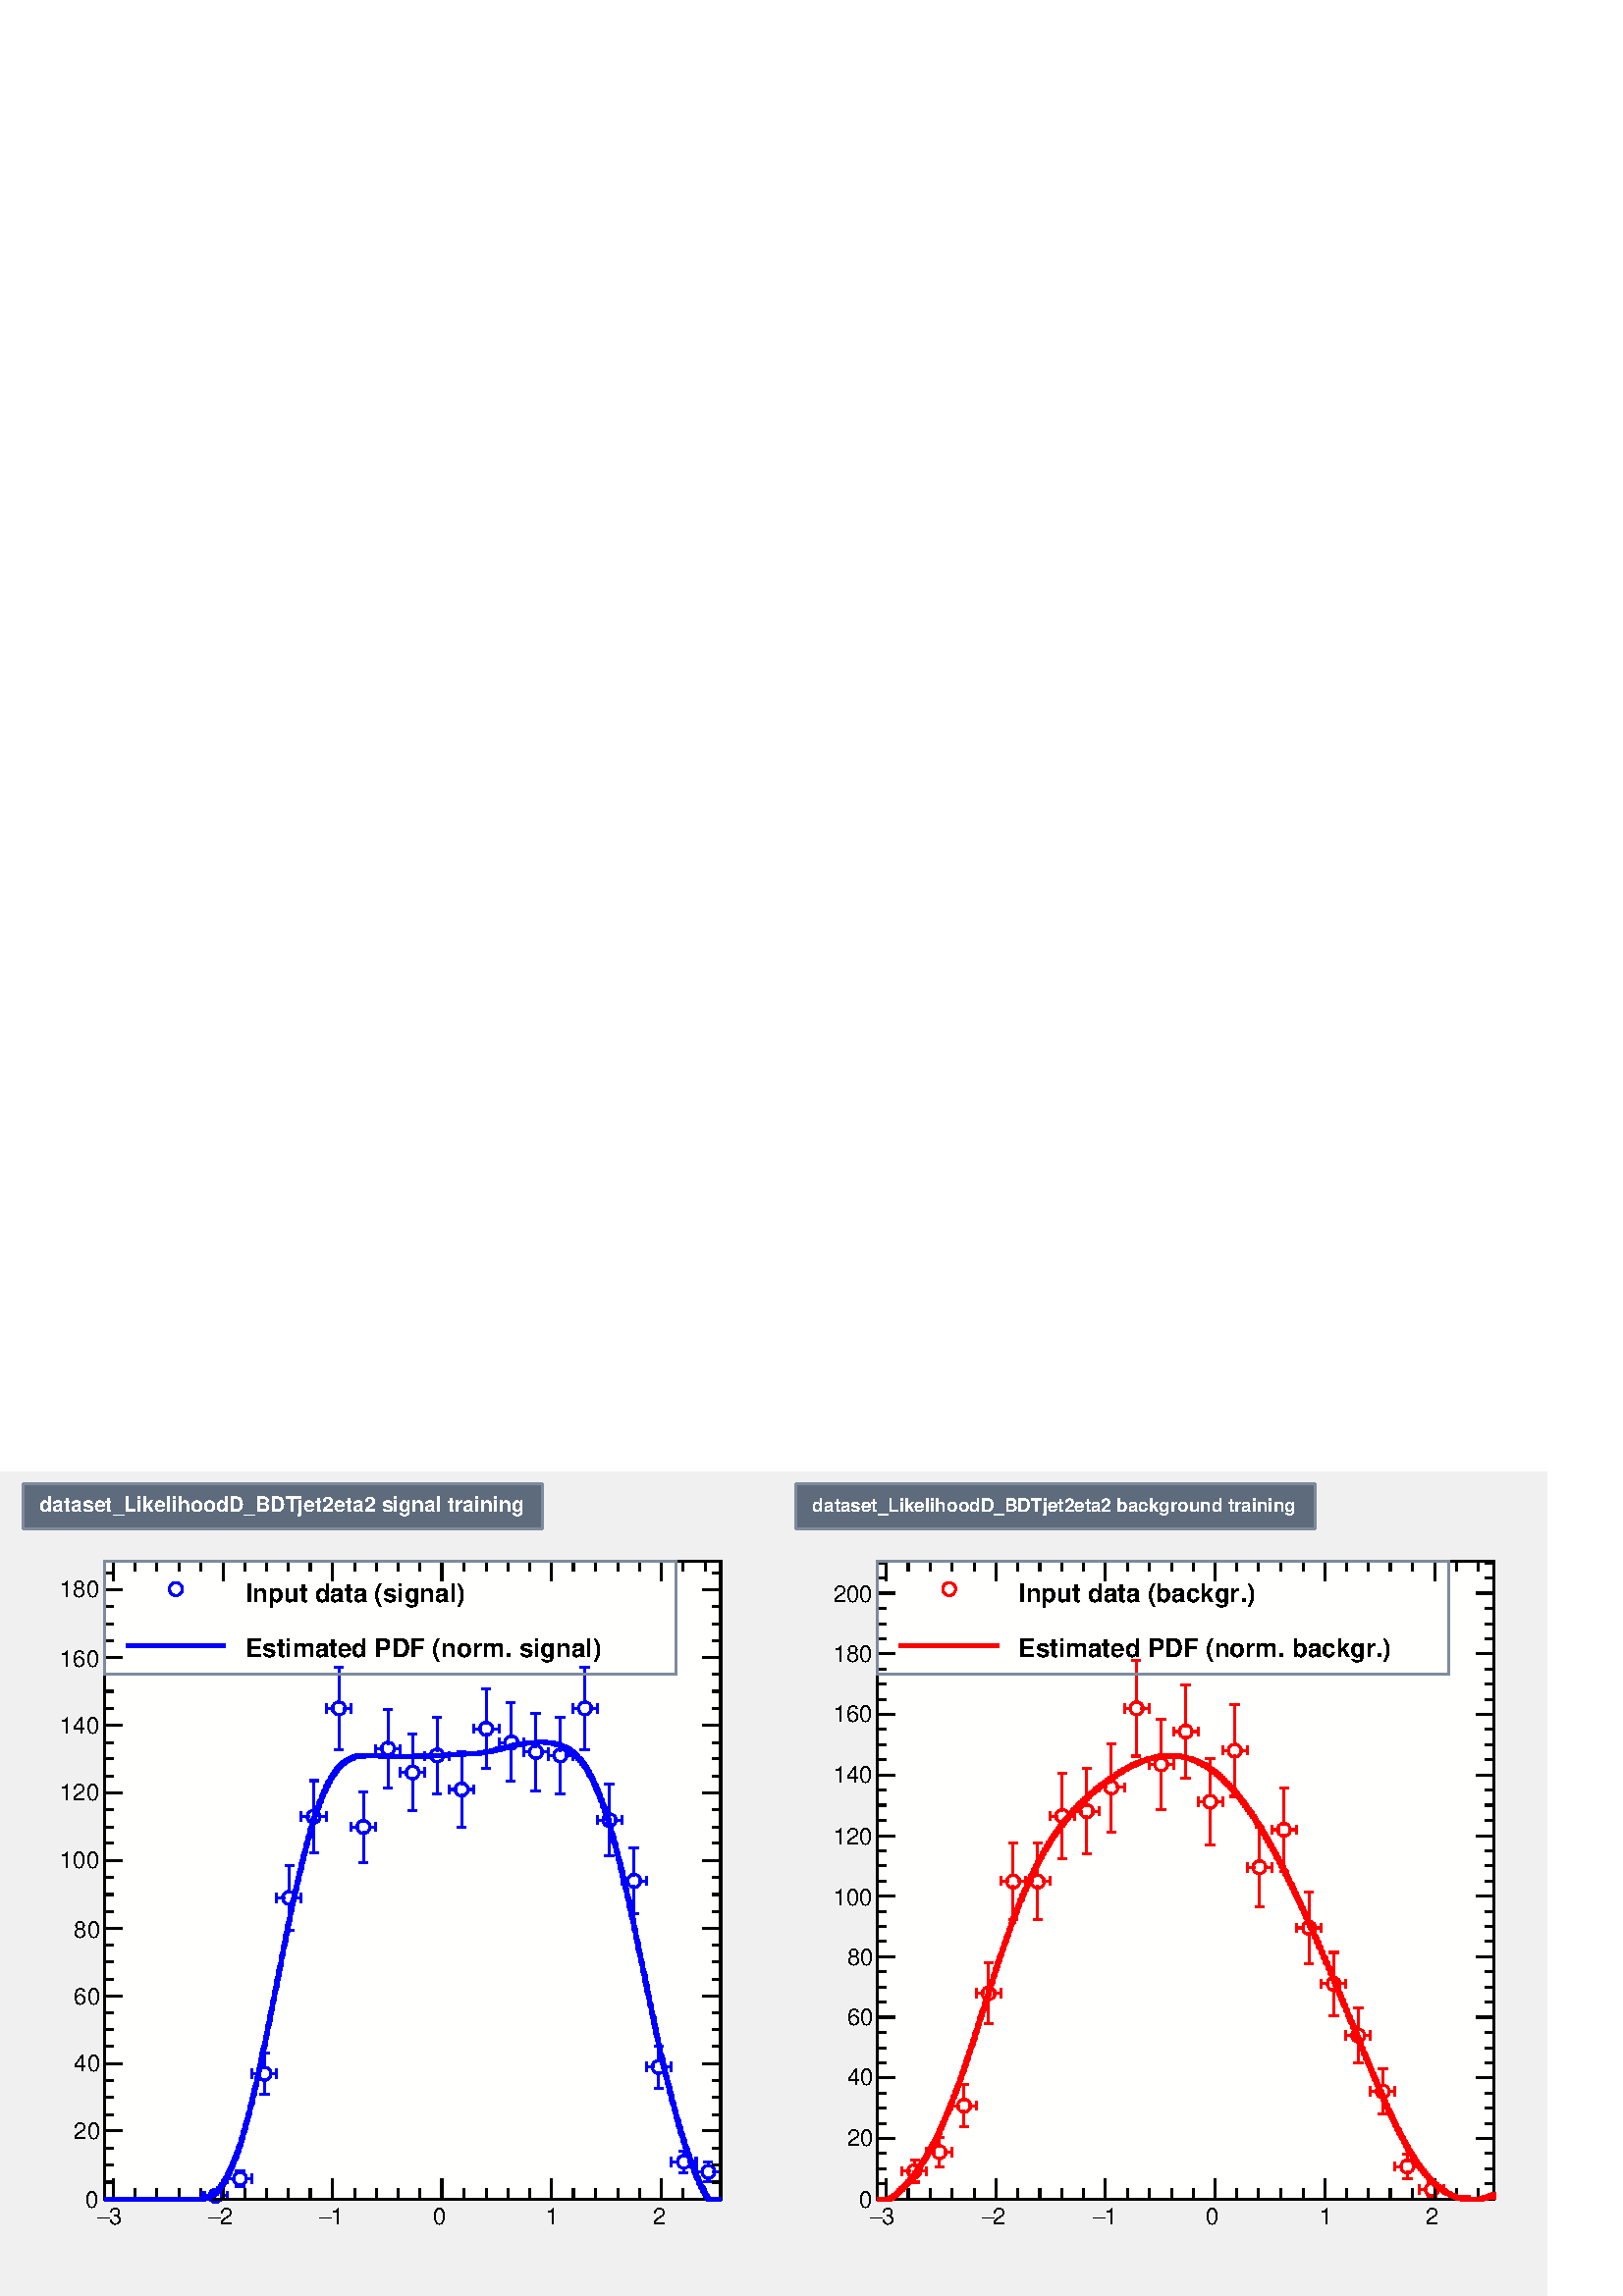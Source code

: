 %!PS-Adobe-2.0 EPSF-2.0
%%BoundingBox:  0 0 567 302
%%DocumentNeededResources: ProcSet (FontSetInit)
%%EndComments
%%BeginProlog
80 dict begin
/s {stroke} def /l {lineto} def /m {moveto} def /t {translate} def
/r {rotate} def /rl {roll}  def /R {repeat} def
/d {rlineto} def /rm {rmoveto} def /gr {grestore} def /f {eofill} def
/c {setrgbcolor} def /black {0 setgray} def /sd {setdash} def
/cl {closepath} def /sf {scalefont setfont} def /lw {setlinewidth} def
/box {m dup 0 exch d exch 0 d 0 exch neg d cl} def
/NC{systemdict begin initclip end}def/C{NC box clip newpath}def
/bl {box s} def /bf {gsave box gsave f grestore 1 lw [] 0 sd s grestore} def /Y { 0 exch d} def /X { 0 d} def 
/K {{pop pop 0 moveto} exch kshow} bind def
/ita {/ang 15 def gsave [1 0 ang dup sin exch cos div 1 0 0] concat} def 
/mp {newpath /y exch def /x exch def} def
/side {[w .77 mul w .23 mul] .385 w mul sd w 0 l currentpoint t -144 r} def
/mr {mp x y w2 0 360 arc} def /m24 {mr s} def /m20 {mr f} def
/mb {mp x y w2 add m w2 neg 0 d 0 w neg d w 0 d 0 w d cl} def
/mt {mp x y w2 add m w2 neg w neg d w 0 d cl} def
/w4 {w 4 div} def
/w6 {w 6 div} def
/w8 {w 8 div} def
/m21 {mb f} def /m25 {mb s} def /m22 {mt f} def /m26{mt s} def
/m23 {mp x y w2 sub m w2 w d w neg 0 d cl f} def
/m27 {mp x y w2 add m w3 neg w2 neg d w3 w2 neg d w3 w2 d cl s} def
/m28 {mp x w2 sub y w2 sub w3 add m w3 0 d  0 w3 neg d w3 0 d 0 w3 d w3 0 d  0 w3 d w3 neg 0 d 0 w3 d w3 neg 0 d 0 w3 neg d w3 neg 0 d cl s } def
/m29 {mp gsave x w2 sub y w2 add w3 sub m currentpoint t 4 {side} repeat cl fill gr} def
/m30 {mp gsave x w2 sub y w2 add w3 sub m currentpoint t 4 {side} repeat cl s gr} def
/m31 {mp x y w2 sub m 0 w d x w2 sub y m w 0 d x w2 sub y w2 add m w w neg d x w2 sub y w2 sub m w w d s} def
/m32 {mp x y w2 sub m w2 w d w neg 0 d cl s} def
/m33 {mp x y w2 add m w3 neg w2 neg d w3 w2 neg d w3 w2 d cl f} def
/m34 {mp x w2 sub y w2 sub w3 add m w3 0 d  0 w3 neg d w3 0 d 0 w3 d w3 0 d  0 w3 d w3 neg 0 d 0 w3 d w3 neg 0 d 0 w3 neg d w3 neg 0 d cl f } def
/m35 {mp x y w2 add m w2 neg w2 neg d w2 w2 neg d w2 w2 d w2 neg w2 d x y w2 sub m 0 w d x w2 sub y m w 0 d s} def
/m36 {mb x w2 sub y w2 add m w w neg d x w2 sub y w2 sub m w w d s} def
/m37 {mp x y m w4 neg w2 d w4 neg w2 neg d w2 0 d  w4 neg w2 neg d w2 0 d w4 neg w2 d w2 0 d w4 neg w2 d w4 neg w2 neg d cl s} def
/m38 {mp x w4 sub y w2 add m w4 neg w4 neg d 0 w2 neg d w4 w4 neg d w2 0 d w4 w4 d 0 w2 d w4 neg w4 d w2 neg 0 d x y w2 sub m 0 w d x w2 sub y m w 0 d cl s} def
/m39 {mp x y m w4 neg w2 d w4 neg w2 neg d w2 0 d  w4 neg w2 neg d w2 0 d w4 neg w2 d w2 0 d w4 neg w2 d w4 neg w2 neg d cl f} def
/m40 {mp x y m w4 w2 d w4 w4 neg d w2 neg w4 neg d w2 w4 neg d w4 neg w4 neg d w4 neg w2 d w4 neg w2 neg d w4 neg w4 d w2 w4 d w2 neg w4 d w4 w4 d w4 w2 neg d cl s} def
/m41 {mp x y m w4 w2 d w4 w4 neg d w2 neg w4 neg d w2 w4 neg d w4 neg w4 neg d w4 neg w2 d w4 neg w2 neg d w4 neg w4 d w2 w4 d w2 neg w4 d w4 w4 d w4 w2 neg d cl f} def
/m42 {mp x y w2 add m w8 neg w2 -3 4 div mul d w2 -3 4 div mul w8 neg d w2 3 4 div mul w8 neg d w8 w2 -3 4 div mul d w8 w2 3 4 div mul d w2 3 4 div mul w8 d w2 -3 4 div mul w8 d w8 neg w2 3 4 div mul d cl s} def
/m43 {mp x y w2 add m w8 neg w2 -3 4 div mul d w2 -3 4 div mul w8 neg d w2 3 4 div mul w8 neg d w8 w2 -3 4 div mul d w8 w2 3 4 div mul d w2 3 4 div mul w8 d w2 -3 4 div mul w8 d w8 neg w2 3 4 div mul d cl f} def
/m44 {mp x y m w6 neg w2 d w2 2 3 div mul 0 d w6 neg w2 neg d w2 w6 d 0 w2 -2 3 div mul d w2 neg w6 d w6 w2 neg d w2 -2 3 div mul 0 d w6 w2 d w2 neg w6 neg d 0 w2 2 3 div mul d w2 w6 neg d cl s} def
/m45 {mp x y m w6 neg w2 d w2 2 3 div mul 0 d w6 neg w2 neg d w2 w6 d 0 w2 -2 3 div mul d w2 neg w6 d w6 w2 neg d w2 -2 3 div mul 0 d w6 w2 d w2 neg w6 neg d 0 w2 2 3 div mul d w2 w6 neg d cl f} def
/m46 {mp x y w4 add m w4 neg w4 d w4 neg w4 neg d  w4 w4 neg d w4 neg w4 neg d w4 w4 neg d w4 w4 d w4 w4 neg d w4 w4 d w4 neg w4 d w4 w4 d w4 neg w4 d w4 neg w4 neg d cl s} def
/m47 {mp x y w4 add m w4 neg w4 d w4 neg w4 neg d w4 w4 neg d w4 neg w4 neg d  w4 w4 neg d w4 w4 d w4 w4 neg d w4 w4 d w4 neg w4 d w4 w4 d w4 neg w4 d w4 neg w4 neg d cl f} def
/m48 {mp x y w4 add m w4 neg w4 d w4 neg w4 neg d w4 w4 neg d  w4 neg w4 neg d w4 w4 neg d w4 w4 d w4 w4 neg d w4 w4 d w4 neg w4 d w4 w4 d w4 neg w4 d w4 neg w4 neg d  w4 w4 neg d w4 neg w4 neg d w4 neg w4 d w4 w4 d cl f} def
/m49 {mp x w2 sub w3 add y w2 sub w3 add m  0 w3 neg d w3 0 d 0 w3 d w3 0 d 0 w3 d w3 neg 0 d 0 w3 d w3 neg 0 d 0 w3 neg d w3 neg 0 d 0 w3 neg d w3 0 d 0 w3 d w3 0 d 0 w3 neg d w3 neg 0 d cl f } def
/m2 {mp x y w2 sub m 0 w d x w2 sub y m w 0 d s} def
/m5 {mp x w2 sub y w2 sub m w w d x w2 sub y w2 add m w w neg d s} def
%%IncludeResource: ProcSet (FontSetInit)
%%IncludeResource: font Times-Roman
%%IncludeResource: font Times-Italic
%%IncludeResource: font Times-Bold
%%IncludeResource: font Times-BoldItalic
%%IncludeResource: font Helvetica
%%IncludeResource: font Helvetica-Oblique
%%IncludeResource: font Helvetica-Bold
%%IncludeResource: font Helvetica-BoldOblique
%%IncludeResource: font Courier
%%IncludeResource: font Courier-Oblique
%%IncludeResource: font Courier-Bold
%%IncludeResource: font Courier-BoldOblique
%%IncludeResource: font Symbol
%%IncludeResource: font ZapfDingbats
/reEncode {exch findfont dup length dict begin {1 index /FID eq  {pop pop} {def} ifelse } forall /Encoding exch def currentdict end dup /FontName get exch definefont pop } def [/Times-Bold /Times-Italic /Times-BoldItalic /Helvetica /Helvetica-Oblique
 /Helvetica-Bold /Helvetica-BoldOblique /Courier /Courier-Oblique /Courier-Bold /Courier-BoldOblique /Times-Roman /AvantGarde-Book /AvantGarde-BookOblique /AvantGarde-Demi /AvantGarde-DemiOblique /Bookman-Demi /Bookman-DemiItalic /Bookman-Light
 /Bookman-LightItalic /Helvetica-Narrow /Helvetica-Narrow-Bold /Helvetica-Narrow-BoldOblique /Helvetica-Narrow-Oblique /NewCenturySchlbk-Roman /NewCenturySchlbk-Bold /NewCenturySchlbk-BoldItalic /NewCenturySchlbk-Italic /Palatino-Bold
 /Palatino-BoldItalic /Palatino-Italic /Palatino-Roman ] {ISOLatin1Encoding reEncode } forall
%%EndProlog
%%BeginSetup
%%EndSetup
newpath  gsave  .25 .25 scale  gsave  0 0 t 0.49 0.545 0.616 c[  ] 0 sd 3 lw 0.941 0.941 0.941 c 2268 1209 0 0 bf 0.49 0.545 0.616 c 0.941 0.941 0.941 c 1088 1184 23 12 bf black 1 1 0.992 c 904 936 153 142 bf
 black 904 936 153 142 bl 1 1 0.992 c 904 936 153 142 bf black 904 936 153 142 bl 0 0 1 c 1 1 1 c 0 0 1 c 298 147 m 11 X s 323 147 m 11 X s 298 141 m 13 Y s 334 141 m 13 Y s /w 19 def /w2 {w 2 div} def /w3 {w 3 div} def 316 147 m24 352 160 m 5 Y s
 352 179 m 5 Y s 334 172 m 11 X s 359 172 m 11 X s 345 160 m 14 X s 345 184 m 14 X s 334 165 m 14 Y s 370 165 m 14 Y s 352 172 m24 388 296 m 23 Y s 388 333 m 23 Y s 370 326 m 11 X s 395 326 m 11 X s 381 296 m 14 X s 381 356 m 14 X s 370 319 m 14 Y s
 406 319 m 14 Y s 388 326 m24 424 537 m 40 Y s 424 591 m 40 Y s 406 584 m 12 X s 431 584 m 11 X s 418 537 m 13 X s 418 631 m 13 X s 406 577 m 14 Y s 442 577 m 14 Y s 424 584 m24 460 650 m 46 Y s 460 710 m 46 Y s 442 703 m 12 X s 467 703 m 12 X s 454
 650 m 13 X s 454 756 m 13 X s 442 696 m 14 Y s 479 696 m 14 Y s 460 703 m24 497 802 m 53 Y s 497 869 m 53 Y s 479 862 m 11 X s 503 862 m 12 X s 490 802 m 13 X s 490 922 m 13 X s 479 855 m 14 Y s 515 855 m 14 Y s 497 862 m24 533 636 m 46 Y s 533 695
 m 45 Y s 515 688 m 11 X s 540 688 m 11 X s 526 636 m 14 X s 526 740 m 14 X s 515 682 m 13 Y s 551 682 m 13 Y s 533 688 m24 569 745 m 51 Y s 569 809 m 51 Y s 551 803 m 11 X s 576 803 m 11 X s 562 745 m 14 X s 562 860 m 14 X s 551 796 m 13 Y s 587 796
 m 13 Y s 569 803 m24 605 712 m 49 Y s 605 775 m 49 Y s 587 768 m 11 X s 612 768 m 11 X s 598 712 m 14 X s 598 824 m 14 X s 587 761 m 14 Y s 623 761 m 14 Y s 605 768 m24 641 736 m 50 Y s 641 799 m 50 Y s 623 793 m 11 X s 648 793 m 11 X s 634 736 m 14
 X s 634 849 m 14 X s 623 786 m 13 Y s 659 786 m 13 Y s 641 793 m24 677 688 m 48 Y s 677 750 m 48 Y s 659 743 m 12 X s 684 743 m 11 X s 671 688 m 13 X s 671 798 m 13 X s 659 736 m 14 Y s 695 736 m 14 Y s 677 743 m24 713 774 m 52 Y s 713 839 m 52 Y s
 695 832 m 12 X s 720 832 m 12 X s 707 774 m 13 X s 707 891 m 13 X s 695 826 m 13 Y s 732 826 m 13 Y s 713 832 m24 750 755 m 51 Y s 750 819 m 51 Y s 732 812 m 11 X s 756 812 m 12 X s 743 755 m 13 X s 743 870 m 13 X s 732 806 m 13 Y s 768 806 m 13 Y s
 750 812 m24 786 741 m 50 Y s 786 804 m 51 Y s 768 798 m 11 X s 793 798 m 11 X s 779 741 m 14 X s 779 855 m 14 X s 768 791 m 13 Y s 804 791 m 13 Y s 786 798 m24 822 736 m 50 Y s 822 799 m 50 Y s 804 793 m 11 X s 829 793 m 11 X s 815 736 m 14 X s 815
 849 m 14 X s 804 786 m 13 Y s 840 786 m 13 Y s 822 793 m24 858 802 m 53 Y s 858 869 m 53 Y s 840 862 m 11 X s 865 862 m 11 X s 851 802 m 14 X s 851 922 m 14 X s 840 855 m 14 Y s 876 855 m 14 Y s 858 862 m24 894 646 m 46 Y s 894 705 m 46 Y s 876 698
 m 11 X s 901 698 m 11 X s 887 646 m 14 X s 887 751 m 14 X s 876 692 m 13 Y s 912 692 m 13 Y s 894 698 m24 930 561 m 41 Y s 930 616 m 41 Y s 912 609 m 11 X s 937 609 m 11 X s 923 561 m 14 X s 923 657 m 14 X s 912 602 m 14 Y s 948 602 m 14 Y s 930 609
 m24 966 305 m 24 Y s 966 343 m 24 Y s 948 336 m 12 X s 973 336 m 11 X s 960 305 m 13 X s 960 367 m 13 X s 948 329 m 14 Y s 984 329 m 14 Y s 966 336 m24 1003 181 m 9 Y s 1003 204 m 9 Y s 984 197 m 12 X s 1009 197 m 12 X s 996 181 m 13 X s 996 213 m
 13 X s 984 190 m 14 Y s 1021 190 m 14 Y s 1003 197 m24 1039 168 m 7 Y s 1039 189 m 7 Y s 1021 182 m 11 X s 1045 182 m 12 X s 1032 168 m 13 X s 1032 196 m 13 X s 1021 175 m 14 Y s 1057 175 m 14 Y s 1039 182 m24 black 153 142 m 904 X s 166 172 m -30 Y
 s 198 157 m -15 Y s 230 157 m -15 Y s 263 157 m -15 Y s 295 157 m -15 Y s 327 172 m -30 Y s 359 157 m -15 Y s 391 157 m -15 Y s 423 157 m -15 Y s 455 157 m -15 Y s 488 172 m -30 Y s 520 157 m -15 Y s 552 157 m -15 Y s 584 157 m -15 Y s 616 157 m -15
 Y s 648 172 m -30 Y s 680 157 m -15 Y s 713 157 m -15 Y s 745 157 m -15 Y s 777 157 m -15 Y s 809 172 m -30 Y s 841 157 m -15 Y s 873 157 m -15 Y s 906 157 m -15 Y s 938 157 m -15 Y s 970 172 m -30 Y s 166 172 m -30 Y s 970 172 m -30 Y s 1002 157 m
 -15 Y s 1034 157 m -15 Y s
 gsave  1088 1184 23 12 C 159.555 105.238 t 0 r /Helvetica findfont 34.016 sf 0 0 m (3) show NC gr 
 gsave  1088 1184 23 12 C 142.581 105.238 t 0 r /Symbol findfont 34.016 sf 0 0 m (-) show NC gr 
 gsave  1088 1184 23 12 C 322.505 105.238 t 0 r /Helvetica findfont 34.016 sf 0 0 m (2) show NC gr 
 gsave  1088 1184 23 12 C 305.531 105.238 t 0 r /Symbol findfont 34.016 sf 0 0 m (-) show NC gr 
 gsave  1088 1184 23 12 C 485.454 105.238 t 0 r /Helvetica findfont 34.016 sf 0 0 m (1) show NC gr 
 gsave  1088 1184 23 12 C 468.48 105.238 t 0 r /Symbol findfont 34.016 sf 0 0 m (-) show NC gr 
 gsave  1088 1184 23 12 C 634.825 105.238 t 0 r /Helvetica findfont 34.016 sf 0 0 m (0) show NC gr 
 gsave  1088 1184 23 12 C 801.169 105.238 t 0 r /Helvetica findfont 34.016 sf 0 0 m (1) show NC gr 
 gsave  1088 1184 23 12 C 957.329 105.238 t 0 r /Helvetica findfont 34.016 sf 0 0 m (2) show NC gr  153 1078 m 904 X s 166 1049 m 29 Y s 198 1063 m 15 Y s 230 1063 m 15 Y s 263 1063 m 15 Y s 295 1063 m 15 Y s 327 1049 m 29 Y s 359 1063 m 15 Y s 391
 1063 m 15 Y s 423 1063 m 15 Y s 455 1063 m 15 Y s 488 1049 m 29 Y s 520 1063 m 15 Y s 552 1063 m 15 Y s 584 1063 m 15 Y s 616 1063 m 15 Y s 648 1049 m 29 Y s 680 1063 m 15 Y s 713 1063 m 15 Y s 745 1063 m 15 Y s 777 1063 m 15 Y s 809 1049 m 29 Y s
 841 1063 m 15 Y s 873 1063 m 15 Y s 906 1063 m 15 Y s 938 1063 m 15 Y s 970 1049 m 29 Y s 166 1049 m 29 Y s 970 1049 m 29 Y s 1002 1063 m 15 Y s 1034 1063 m 15 Y s 153 142 m 936 Y s 179 142 m -26 X s 166 167 m -13 X s 166 192 m -13 X s 166 217 m -13
 X s 179 242 m -26 X s 166 266 m -13 X s 166 291 m -13 X s 166 316 m -13 X s 179 341 m -26 X s 166 366 m -13 X s 166 391 m -13 X s 166 415 m -13 X s 179 440 m -26 X s 166 465 m -13 X s 166 490 m -13 X s 166 515 m -13 X s 179 539 m -26 X s 166 564 m
 -13 X s 166 589 m -13 X s 166 614 m -13 X s 179 639 m -26 X s 166 664 m -13 X s 166 688 m -13 X s 166 713 m -13 X s 179 738 m -26 X s 166 763 m -13 X s 166 788 m -13 X s 166 812 m -13 X s 179 837 m -26 X s 166 862 m -13 X s 166 887 m -13 X s 166 912
 m -13 X s 179 937 m -26 X s 166 961 m -13 X s 166 986 m -13 X s 166 1011 m -13 X s 179 1036 m -26 X s 179 1036 m -26 X s 166 1061 m -13 X s
 gsave  1088 1184 23 12 C 125.607 129.002 t 0 r /Helvetica findfont 34.016 sf 0 0 m (0) show NC gr 
 gsave  1088 1184 23 12 C 108.633 230.845 t 0 r /Helvetica findfont 34.016 sf 0 0 m (20) show NC gr 
 gsave  1088 1184 23 12 C 108.633 329.294 t 0 r /Helvetica findfont 34.016 sf 0 0 m (40) show NC gr 
 gsave  1088 1184 23 12 C 108.633 427.743 t 0 r /Helvetica findfont 34.016 sf 0 0 m (60) show NC gr 
 gsave  1088 1184 23 12 C 108.633 526.192 t 0 r /Helvetica findfont 34.016 sf 0 0 m (80) show NC gr 
 gsave  1088 1184 23 12 C 88.264 628.035 t 0 r /Helvetica findfont 34.016 sf 0 0 m (100) show NC gr 
 gsave  1088 1184 23 12 C 88.264 726.484 t 0 r /Helvetica findfont 34.016 sf 0 0 m (120) show NC gr 
 gsave  1088 1184 23 12 C 88.264 824.933 t 0 r /Helvetica findfont 34.016 sf 0 0 m (140) show NC gr 
 gsave  1088 1184 23 12 C 88.264 923.382 t 0 r /Helvetica findfont 34.016 sf 0 0 m (160) show NC gr 
 gsave  1088 1184 23 12 C 88.264 1025.23 t 0 r /Helvetica findfont 34.016 sf 0 0 m (180) show NC gr  1057 142 m 936 Y s 1031 142 m 26 X s 1044 167 m 13 X s 1044 192 m 13 X s 1044 217 m 13 X s 1031 242 m 26 X s 1044 266 m 13 X s 1044 291 m 13 X s
 1044 316 m 13 X s 1031 341 m 26 X s 1044 366 m 13 X s 1044 391 m 13 X s 1044 415 m 13 X s 1031 440 m 26 X s 1044 465 m 13 X s 1044 490 m 13 X s 1044 515 m 13 X s 1031 539 m 26 X s 1044 564 m 13 X s 1044 589 m 13 X s 1044 614 m 13 X s 1031 639 m 26 X
 s 1044 664 m 13 X s 1044 688 m 13 X s 1044 713 m 13 X s 1031 738 m 26 X s 1044 763 m 13 X s 1044 788 m 13 X s 1044 812 m 13 X s 1031 837 m 26 X s 1044 862 m 13 X s 1044 887 m 13 X s 1044 912 m 13 X s 1031 937 m 26 X s 1044 961 m 13 X s 1044 986 m 13
 X s 1044 1011 m 13 X s 1031 1036 m 26 X s 1031 1036 m 26 X s 1044 1061 m 13 X s 0 0 1 c 6 lw 1 1 1 c black 0 0 1 c 153 142 m 145 X 9 Y 1 X -9 Y 1 Y 3 X 1 Y 3 X 1 Y 2 X 1 Y 2 X 1 Y 2 X 1 Y 2 X 1 Y 1 X 1 Y 2 X 1 Y 1 X 1 Y 1 X 1 Y 1 X 2 Y 1 X 1 Y 1 X 1
 Y 1 X 1 Y 1 X 2 Y 1 X 1 Y 1 X 2 Y 1 X 1 Y 1 X 2 Y 1 X 1 Y 1 X 2 Y 1 X 2 Y 1 X 1 Y 1 X 2 Y 1 X 2 Y 1 X 2 Y 1 X 2 Y 1 X 2 Y 1 X 2 Y 1 X 2 Y 1 X 3 Y 1 X 2 Y 1 X 2 Y 1 X 3 Y 1 X 2 Y 1 X 3 Y 1 X 2 Y 1 X 3 Y 1 X 2 Y 1 X 3 Y 1 X 3 Y 1 X 2 Y 1 X 3 Y 1 X 3 Y
 1 X 4 Y 1 X 3 Y 1 X 4 Y 1 X 3 Y 1 X 4 Y 1 X 3 Y 1 X 4 Y 1 X 3 Y 1 X 4 Y 1 X 4 Y 1 X 4 Y 1 X 3 Y 1 X 4 Y 1 X 4 Y 1 X 4 Y 1 X 4 Y 1 X 4 Y 1 X 4 Y 1 X 5 Y 1 X 4 Y 1 X 4 Y 1 X 4 Y 1 X 4 Y 1 X 5 Y 1 X 4 Y 1 X 4 Y 1 X 5 Y 1 X 4 Y 1 X 5 Y 1 X 4 Y 1 X 5 Y 1
 X 5 Y 1 X 5 Y 1 X 5 Y 1 X 4 Y 1 X 5 Y 1 X 5 Y 1 X 5 Y 1 X 5 Y 1 X 5 Y 1 X 5 Y 1 X 5 Y 1 X 5 Y 1 X 5 Y 1 X 5 Y 1 X 6 Y 1 X 5 Y 1 X 5 Y 1 X 5 Y 1 X 5 Y 1 X 5 Y 1 X 5 Y 1 X 5 Y 1 X 5 Y 1 X 5 Y 1 X 5 Y 1 X 5 Y 1 X 5 Y 1 X 5 Y 1 X 6 Y 1 X 5 Y 1 X 5 Y 1 X
 5 Y 1 X 5 Y 1 X 5 Y 1 X 5 Y 1 X 5 Y 1 X 5 Y 1 X 5 Y 1 X 5 Y 1 X 5 Y 1 X 5 Y 1 X 5 Y 1 X 5 Y 1 X 5 Y 1 X 5 Y 1 X 4 Y 1 X 5 Y 1 X 4 Y 1 X 5 Y 1 X 4 Y 1 X 5 Y 1 X 4 Y 1 X 4 Y 1 X 5 Y 1 X 4 Y 1 X 4 Y 1 X 4 Y 1 X 5 Y 1 X 4 Y 1 X 4 Y 1 X 4 Y 1 X 4 Y 1 X 4
 Y 1 X 4 Y 1 X 4 Y 1 X 4 Y 1 X 3 Y 1 X 4 Y 1 X 4 Y 1 X 3 Y 1 X 4 Y 1 X 4 Y 1 X 3 Y 1 X 4 Y 1 X 3 Y 1 X 4 Y 1 X 3 Y 1 X 3 Y 1 X 3 Y 1 X 3 Y 1 X 3 Y 1 X 2 Y 1 X 3 Y 1 X 3 Y 1 X 2 Y 1 X 3 Y 1 X 2 Y 1 X 3 Y 1 X 2 Y 1 X 3 Y 1 X 2 Y 1 X 2 Y 1 X 2 Y 1 X 3 Y
 1 X 2 Y 1 X 2 Y 1 X 2 Y 1 X 2 Y 1 X 2 Y 1 X 1 Y 1 X 2 Y 1 X 2 Y 1 X 2 Y 1 X 1 Y 1 X 2 Y 1 X 1 Y 1 X 2 Y 1 X 1 Y 1 X 2 Y 1 X 1 Y 1 X 1 Y 1 X 2 Y 1 X 1 Y 1 X 1 Y 1 X 1 Y 1 X 1 Y 1 X 1 Y 1 X 1 Y 1 X 1 Y 2 X 1 Y 1 X 1 Y 1 X 1 Y 2 X 1 Y 1 X 1 Y 2 X 1 Y 2
 X 1 Y 2 X 1 Y 2 X 1 Y 2 X 1 Y 4 X 1 Y 8 X 1 Y -1 Y 2 X 1 Y 25 X -1 Y 9 X -1 Y 44 X 1 Y 19 X 1 Y 24 X 1 Y 27 X 1 Y 14 X 1 Y 9 X 1 Y 8 X 1 Y 5 X 1 Y 4 X 1 Y 5 X 1 Y 4 X 1 Y 4 X 1 Y 4 X 1 Y 4 X 1 Y 4 X 1 Y 4 X 1 Y 4 X 1 Y 4 X 1 Y 5 X 1 Y 7 X 1 Y 7 X 1
 Y 11 X 1 Y 12 X -1 Y 7 X -1 Y 5 X -1 Y 4 X -1 Y 3 X -1 Y 3 X -1 Y 3 X -1 Y 2 X -1 Y 2 X -1 Y 2 X -1 Y 2 X -1 Y 2 X -1 Y 1 X -1 Y 1 X -1 Y 2 X -1 Y 1 X -1 Y 1 X -1 Y 1 X -1 Y 1 X -1 Y 1 X -1 Y 1 X -1 Y 1 X -1 Y 1 X -1 Y 1 X -1 Y 1 X -1 Y 1 X -1 Y 1 X
 -1 Y 1 X -1 Y 1 X -2 Y 1 X -1 Y 1 X -1 Y 1 X -2 Y 1 X -1 Y 1 X -1 Y 1 X -2 Y 1 X -2 Y 1 X -1 Y 1 X -2 Y 1 X -2 Y 1 X -2 Y 1 X -2 Y 1 X -1 Y 1 X -2 Y 1 X -2 Y 1 X -2 Y 1 X -3 Y 1 X -2 Y 1 X -2 Y 1 X -2 Y 1 X -2 Y 1 X -3 Y 1 X -2 Y 1 X -2 Y 1 X -3 Y 1
 X -3 Y 1 X -2 Y 1 X -3 Y 1 X -2 Y 1 X -3 Y 1 X -3 Y 1 X -2 Y 1 X -3 Y 1 X -3 Y 1 X -3 Y 1 X -3 Y 1 X -3 Y 1 X -3 Y 1 X -3 Y 1 X -3 Y 1 X -4 Y 1 X -3 Y 1 X -4 Y 1 X -4 Y 1 X -3 Y 1 X -4 Y 1 X -4 Y 1 X -3 Y 1 X -4 Y 1 X -4 Y 1 X -4 Y 1 X -4 Y 1 X -4 Y
 1 X -4 Y 1 X -4 Y 1 X -4 Y 1 X -4 Y 1 X -4 Y 1 X -4 Y 1 X -4 Y 1 X -5 Y 1 X -4 Y 1 X -4 Y 1 X -4 Y 1 X -5 Y 1 X -4 Y 1 X -4 Y 1 X -5 Y 1 X -4 Y 1 X -5 Y 1 X -5 Y 1 X -4 Y 1 X -5 Y 1 X -4 Y 1 X -5 Y 1 X -5 Y 1 X -5 Y 1 X -4 Y 1 X -5 Y 1 X -5 Y 1 X -5
 Y 1 X -5 Y 1 X -5 Y 1 X -5 Y 1 X -5 Y 1 X -4 Y 1 X -5 Y 1 X -5 Y 1 X -5 Y 1 X -5 Y 1 X -4 Y 1 X -5 Y 1 X -5 Y 1 X -5 Y 1 X -4 Y 1 X -5 Y 1 X -5 Y 1 X -5 Y 1 X -5 Y 1 X -5 Y 1 X -4 Y 1 X -5 Y 1 X -5 Y 1 X -5 Y 1 X -4 Y 1 X -5 Y 1 X -5 Y 1 X -5 Y 1 X
 -4 Y 1 X -5 Y 1 X -5 Y 1 X -4 Y 1 X -5 Y 1 X -5 Y 1 X -4 Y 1 X -5 Y 1 X -4 Y 1 X -4 Y 1 X -4 Y 1 X -5 Y 1 X -4 Y 1 X -4 Y 1 X -4 Y 1 X -4 Y 1 X -4 Y 1 X -4 Y 1 X -4 Y 1 X -5 Y 1 X -4 Y 1 X -3 Y 1 X -4 Y 1 X -4 Y 1 X -4 Y 1 X -4 Y 1 X -3 Y 1 X -4 Y 1
 X -4 Y 1 X -3 Y 1 X -4 Y 1 X -4 Y 1 X -3 Y 1 X -4 Y 1 X -3 Y 1 X -4 Y 1 X -3 Y 1 X -4 Y 1 X -3 Y 1 X -3 Y 1 X -3 Y 1 X -3 Y 1 X -4 Y 1 X -3 Y 1 X -2 Y 1 X -3 Y 1 X -3 Y 1 X -3 Y 1 X -3 Y 1 X -3 Y 1 X -3 Y 1 X -2 Y 1 X -3 Y 1 X -3 Y 1 X -2 Y 1 X -3 Y
 1 X -2 Y 1 X -3 Y 1 X -2 Y 1 X -2 Y 1 X -3 Y 1 X -2 Y 1 X -2 Y 1 X -3 Y 1 X -2 Y 1 X -2 Y 1 X -2 Y 1 X -2 Y 1 X -2 Y 1 X -2 Y 1 X -2 Y 1 X -2 Y 1 X -1 Y 1 X -2 Y 1 X -2 Y 1 X -2 Y 1 X -1 Y 1 X -1 Y 18 X s 0.49 0.545 0.616 c 3 lw 1 1 1 c
 0.49 0.545 0.616 c 838 166 153 912 bl 153 912 m 838 X s 991 912 m 166 Y s 991 1078 m -838 X s 153 1078 m -166 Y s black
 gsave  1088 1184 23 12 C 359.847 1018.44 t 0 r /Helvetica-Bold findfont 37.417 sf 0 0 m (Input data \(signal\)) show NC gr  0 0 1 c 258 1037 m24 black
 gsave  1088 1184 23 12 C 359.847 936.961 t 0 r /Helvetica-Bold findfont 37.417 sf 0 0 m (Estimated PDF \(norm. signal\)) show NC gr  0 0 1 c 6 lw 185 954 m 146 X s 0.49 0.545 0.616 c 3 lw 0.365 0.42 0.49 c 762 66 34 1125 bf
 0.49 0.545 0.616 c 34 1125 m 762 X s 796 1125 m 66 Y s 796 1191 m -762 X s 34 1191 m -66 Y s 1 1 1 c black 1 1 1 c
 gsave  1088 1184 23 12 C 57.711 1150.83 t 0 r /Helvetica-Bold findfont 30.614 sf 0 0 m (dataset_LikelihoodD_BDTjet2eta2 signal training) show NC gr  0.49 0.545 0.616 c 0.941 0.941 0.941 c 1088 1184 1157 12 bf black 1 1 0.992
 c 904 936 1287 142 bf black 904 936 1287 142 bl 1 1 0.992 c 904 936 1287 142 bf black 904 936 1287 142 bl 1 0 0 c 1 1 1 c 1 0 0 c 1341 167 m 10 Y s 1341 190 m 10 Y s 1323 183 m 12 X s 1348 183 m 11 X s 1335 167 m 13 X s 1335 200 m 13 X s 1323 177
 m 13 Y s 1359 177 m 13 Y s 1341 183 m24 1378 189 m 15 Y s 1378 218 m 15 Y s 1359 211 m 12 X s 1384 211 m 12 X s 1371 189 m 13 X s 1371 233 m 13 X s 1359 204 m 14 Y s 1396 204 m 14 Y s 1378 211 m24 1414 249 m 24 Y s 1414 286 m 24 Y s 1396 279 m 11 X
 s 1420 279 m 12 X s 1407 249 m 13 X s 1407 310 m 13 X s 1396 273 m 13 Y s 1432 273 m 13 Y s 1414 279 m24 1450 399 m 38 Y s 1450 451 m 38 Y s 1432 444 m 11 X s 1457 444 m 11 X s 1443 399 m 14 X s 1443 489 m 14 X s 1432 437 m 14 Y s 1468 437 m 14 Y s
 1450 444 m24 1486 552 m 50 Y s 1486 615 m 50 Y s 1468 608 m 11 X s 1493 608 m 11 X s 1479 552 m 14 X s 1479 665 m 14 X s 1468 602 m 13 Y s 1504 602 m 13 Y s 1486 608 m24 1522 552 m 50 Y s 1522 615 m 50 Y s 1504 608 m 11 X s 1529 608 m 11 X s 1515
 552 m 14 X s 1515 665 m 14 X s 1504 602 m 13 Y s 1540 602 m 13 Y s 1522 608 m24 1558 642 m 56 Y s 1558 711 m 56 Y s 1540 704 m 11 X s 1565 704 m 11 X s 1551 642 m 14 X s 1551 767 m 14 X s 1540 698 m 13 Y s 1576 698 m 13 Y s 1558 704 m24 1594 649 m
 56 Y s 1594 718 m 56 Y s 1576 711 m 12 X s 1601 711 m 11 X s 1588 649 m 13 X s 1588 774 m 13 X s 1576 705 m 13 Y s 1612 705 m 13 Y s 1594 711 m24 1630 681 m 58 Y s 1630 752 m 58 Y s 1612 746 m 12 X s 1637 746 m 12 X s 1624 681 m 13 X s 1624 810 m 13
 X s 1612 739 m 13 Y s 1649 739 m 13 Y s 1630 746 m24 1667 792 m 63 Y s 1667 869 m 63 Y s 1649 862 m 11 X s 1673 862 m 12 X s 1660 792 m 13 X s 1660 932 m 13 X s 1649 855 m 14 Y s 1685 855 m 14 Y s 1667 862 m24 1703 714 m 59 Y s 1703 787 m 59 Y s
 1685 780 m 11 X s 1710 780 m 11 X s 1696 714 m 14 X s 1696 846 m 14 X s 1685 773 m 14 Y s 1721 773 m 14 Y s 1703 780 m24 1739 759 m 62 Y s 1739 835 m 61 Y s 1721 828 m 11 X s 1746 828 m 11 X s 1732 759 m 14 X s 1732 896 m 14 X s 1721 821 m 14 Y s
 1757 821 m 14 Y s 1739 828 m24 1775 662 m 56 Y s 1775 732 m 56 Y s 1757 725 m 11 X s 1782 725 m 11 X s 1768 662 m 14 X s 1768 788 m 14 X s 1757 718 m 14 Y s 1793 718 m 14 Y s 1775 725 m24 1811 733 m 61 Y s 1811 807 m 61 Y s 1793 800 m 11 X s 1818
 800 m 11 X s 1804 733 m 14 X s 1804 868 m 14 X s 1793 794 m 13 Y s 1829 794 m 13 Y s 1811 800 m24 1847 571 m 51 Y s 1847 636 m 51 Y s 1829 629 m 12 X s 1854 629 m 11 X s 1841 571 m 13 X s 1841 687 m 13 X s 1829 622 m 14 Y s 1865 622 m 14 Y s 1847
 629 m24 1883 623 m 54 Y s 1883 691 m 54 Y s 1865 684 m 12 X s 1890 684 m 12 X s 1877 623 m 13 X s 1877 745 m 13 X s 1865 677 m 14 Y s 1902 677 m 14 Y s 1883 684 m24 1920 488 m 45 Y s 1920 547 m 45 Y s 1902 540 m 11 X s 1926 540 m 12 X s 1913 488 m
 13 X s 1913 592 m 13 X s 1902 533 m 14 Y s 1938 533 m 14 Y s 1920 540 m24 1956 411 m 40 Y s 1956 464 m 40 Y s 1938 458 m 11 X s 1963 458 m 11 X s 1949 411 m 14 X s 1949 504 m 14 X s 1938 451 m 13 Y s 1974 451 m 13 Y s 1956 458 m24 1992 342 m 33 Y s
 1992 389 m 34 Y s 1974 382 m 11 X s 1999 382 m 11 X s 1985 342 m 14 X s 1985 423 m 14 X s 1974 375 m 14 Y s 2010 375 m 14 Y s 1992 382 m24 2028 267 m 26 Y s 2028 307 m 26 Y s 2010 300 m 11 X s 2035 300 m 11 X s 2021 267 m 14 X s 2021 333 m 14 X s
 2010 293 m 14 Y s 2046 293 m 14 Y s 2028 300 m24 2064 172 m 12 Y s 2064 197 m 11 Y s 2046 190 m 11 X s 2071 190 m 11 X s 2057 172 m 14 X s 2057 208 m 14 X s 2046 184 m 13 Y s 2082 184 m 13 Y s 2064 190 m24 2100 146 m 3 Y s 2100 163 m 3 Y s 2082 156
 m 11 X s 2107 156 m 11 X s 2093 146 m 14 X s 2093 166 m 14 X s 2082 149 m 14 Y s 2118 149 m 14 Y s 2100 156 m24 black 1287 142 m 904 X s 1300 172 m -30 Y s 1332 157 m -15 Y s 1364 157 m -15 Y s 1396 157 m -15 Y s 1429 157 m -15 Y s 1461 172 m -30 Y
 s 1493 157 m -15 Y s 1525 157 m -15 Y s 1557 157 m -15 Y s 1589 157 m -15 Y s 1621 172 m -30 Y s 1654 157 m -15 Y s 1686 157 m -15 Y s 1718 157 m -15 Y s 1750 157 m -15 Y s 1782 172 m -30 Y s 1814 157 m -15 Y s 1846 157 m -15 Y s 1879 157 m -15 Y s
 1911 157 m -15 Y s 1943 172 m -30 Y s 1975 157 m -15 Y s 2007 157 m -15 Y s 2039 157 m -15 Y s 2072 157 m -15 Y s 2104 172 m -30 Y s 1300 172 m -30 Y s 2104 172 m -30 Y s 2136 157 m -15 Y s 2168 157 m -15 Y s
 gsave  1088 1184 1157 12 C 1293.41 105.238 t 0 r /Helvetica findfont 34.016 sf 0 0 m (3) show NC gr 
 gsave  1088 1184 1157 12 C 1276.44 105.238 t 0 r /Symbol findfont 34.016 sf 0 0 m (-) show NC gr 
 gsave  1088 1184 1157 12 C 1456.36 105.238 t 0 r /Helvetica findfont 34.016 sf 0 0 m (2) show NC gr 
 gsave  1088 1184 1157 12 C 1439.39 105.238 t 0 r /Symbol findfont 34.016 sf 0 0 m (-) show NC gr 
 gsave  1088 1184 1157 12 C 1619.31 105.238 t 0 r /Helvetica findfont 34.016 sf 0 0 m (1) show NC gr 
 gsave  1088 1184 1157 12 C 1602.34 105.238 t 0 r /Symbol findfont 34.016 sf 0 0 m (-) show NC gr 
 gsave  1088 1184 1157 12 C 1768.68 105.238 t 0 r /Helvetica findfont 34.016 sf 0 0 m (0) show NC gr 
 gsave  1088 1184 1157 12 C 1935.03 105.238 t 0 r /Helvetica findfont 34.016 sf 0 0 m (1) show NC gr 
 gsave  1088 1184 1157 12 C 2091.19 105.238 t 0 r /Helvetica findfont 34.016 sf 0 0 m (2) show NC gr  1287 1078 m 904 X s 1300 1049 m 29 Y s 1332 1063 m 15 Y s 1364 1063 m 15 Y s 1396 1063 m 15 Y s 1429 1063 m 15 Y s 1461 1049 m 29 Y s 1493 1063 m
 15 Y s 1525 1063 m 15 Y s 1557 1063 m 15 Y s 1589 1063 m 15 Y s 1621 1049 m 29 Y s 1654 1063 m 15 Y s 1686 1063 m 15 Y s 1718 1063 m 15 Y s 1750 1063 m 15 Y s 1782 1049 m 29 Y s 1814 1063 m 15 Y s 1846 1063 m 15 Y s 1879 1063 m 15 Y s 1911 1063 m 15
 Y s 1943 1049 m 29 Y s 1975 1063 m 15 Y s 2007 1063 m 15 Y s 2039 1063 m 15 Y s 2072 1063 m 15 Y s 2104 1049 m 29 Y s 1300 1049 m 29 Y s 2104 1049 m 29 Y s 2136 1063 m 15 Y s 2168 1063 m 15 Y s 1287 142 m 936 Y s 1313 142 m -26 X s 1300 165 m -13 X
 s 1300 187 m -13 X s 1300 209 m -13 X s 1313 231 m -26 X s 1300 253 m -13 X s 1300 276 m -13 X s 1300 298 m -13 X s 1313 320 m -26 X s 1300 342 m -13 X s 1300 364 m -13 X s 1300 387 m -13 X s 1313 409 m -26 X s 1300 431 m -13 X s 1300 453 m -13 X s
 1300 476 m -13 X s 1313 498 m -26 X s 1300 520 m -13 X s 1300 542 m -13 X s 1300 564 m -13 X s 1313 587 m -26 X s 1300 609 m -13 X s 1300 631 m -13 X s 1300 653 m -13 X s 1313 675 m -26 X s 1300 698 m -13 X s 1300 720 m -13 X s 1300 742 m -13 X s
 1313 764 m -26 X s 1300 787 m -13 X s 1300 809 m -13 X s 1300 831 m -13 X s 1313 853 m -26 X s 1300 875 m -13 X s 1300 898 m -13 X s 1300 920 m -13 X s 1313 942 m -26 X s 1300 964 m -13 X s 1300 986 m -13 X s 1300 1009 m -13 X s 1313 1031 m -26 X s
 1313 1031 m -26 X s 1300 1053 m -13 X s 1300 1075 m -13 X s
 gsave  1088 1184 1157 12 C 1259.47 129.002 t 0 r /Helvetica findfont 34.016 sf 0 0 m (0) show NC gr 
 gsave  1088 1184 1157 12 C 1242.49 220.661 t 0 r /Helvetica findfont 34.016 sf 0 0 m (20) show NC gr 
 gsave  1088 1184 1157 12 C 1242.49 308.925 t 0 r /Helvetica findfont 34.016 sf 0 0 m (40) show NC gr 
 gsave  1088 1184 1157 12 C 1242.49 397.19 t 0 r /Helvetica findfont 34.016 sf 0 0 m (60) show NC gr 
 gsave  1088 1184 1157 12 C 1242.49 485.454 t 0 r /Helvetica findfont 34.016 sf 0 0 m (80) show NC gr 
 gsave  1088 1184 1157 12 C 1222.12 573.719 t 0 r /Helvetica findfont 34.016 sf 0 0 m (100) show NC gr 
 gsave  1088 1184 1157 12 C 1222.12 661.983 t 0 r /Helvetica findfont 34.016 sf 0 0 m (120) show NC gr 
 gsave  1088 1184 1157 12 C 1222.12 753.642 t 0 r /Helvetica findfont 34.016 sf 0 0 m (140) show NC gr 
 gsave  1088 1184 1157 12 C 1222.12 841.907 t 0 r /Helvetica findfont 34.016 sf 0 0 m (160) show NC gr 
 gsave  1088 1184 1157 12 C 1222.12 930.171 t 0 r /Helvetica findfont 34.016 sf 0 0 m (180) show NC gr 
 gsave  1088 1184 1157 12 C 1222.12 1018.44 t 0 r /Helvetica findfont 34.016 sf 0 0 m (200) show NC gr  2191 142 m 936 Y s 2165 142 m 26 X s 2178 165 m 13 X s 2178 187 m 13 X s 2178 209 m 13 X s 2165 231 m 26 X s 2178 253 m 13 X s 2178 276 m 13 X s
 2178 298 m 13 X s 2165 320 m 26 X s 2178 342 m 13 X s 2178 364 m 13 X s 2178 387 m 13 X s 2165 409 m 26 X s 2178 431 m 13 X s 2178 453 m 13 X s 2178 476 m 13 X s 2165 498 m 26 X s 2178 520 m 13 X s 2178 542 m 13 X s 2178 564 m 13 X s 2165 587 m 26 X
 s 2178 609 m 13 X s 2178 631 m 13 X s 2178 653 m 13 X s 2165 675 m 26 X s 2178 698 m 13 X s 2178 720 m 13 X s 2178 742 m 13 X s 2165 764 m 26 X s 2178 787 m 13 X s 2178 809 m 13 X s 2178 831 m 13 X s 2165 853 m 26 X s 2178 875 m 13 X s 2178 898 m 13
 X s 2178 920 m 13 X s 2165 942 m 26 X s 2178 964 m 13 X s 2178 986 m 13 X s 2178 1009 m 13 X s 2165 1031 m 26 X s 2165 1031 m 26 X s 2178 1053 m 13 X s 2178 1075 m 13 X s 1 0 0 c 6 lw 1 1 1 c black 1 0 0 c 1287 142 m 18 X 1 Y 2 X 1 Y 1 X 1 Y 2 X 1 Y
 1 X 1 Y 1 X 1 Y 2 X 1 Y 1 X 1 Y 1 X 1 Y 1 X 1 Y 1 X 1 Y 1 X 1 Y 1 X 1 Y 1 X 1 Y 1 X 1 Y 2 X 2 Y 1 X 1 Y 1 X 1 Y 1 X 1 Y 1 X 1 Y 1 X 1 Y 1 X 1 Y 1 X 1 Y 1 X 1 Y 1 X 1 Y 1 X 2 Y 1 X 1 Y 1 X 1 Y 1 X 2 Y 1 X 1 Y 1 X 1 Y 1 X 1 Y 1 X 2 Y 1 X 1 Y 1 X 1 Y 1
 X 2 Y 1 X 1 Y 1 X 2 Y 1 X 1 Y 1 X 1 Y 1 X 2 Y 1 X 2 Y 1 X 1 Y 1 X 2 Y 1 X 1 Y 1 X 2 Y 1 X 1 Y 1 X 2 Y 1 X 2 Y 1 X 1 Y 1 X 2 Y 1 X 2 Y 1 X 1 Y 1 X 2 Y 1 X 2 Y 1 X 2 Y 1 X 2 Y 1 X 2 Y 1 X 1 Y 1 X 2 Y 1 X 2 Y 1 X 2 Y 1 X 2 Y 1 X 2 Y 1 X 2 Y 1 X 2 Y 1 X
 2 Y 1 X 2 Y 1 X 2 Y 1 X 3 Y 1 X 2 Y 1 X 2 Y 1 X 2 Y 1 X 3 Y 1 X 2 Y 1 X 2 Y 1 X 2 Y 1 X 3 Y 1 X 2 Y 1 X 3 Y 1 X 2 Y 1 X 2 Y 1 X 3 Y 1 X 2 Y 1 X 3 Y 1 X 2 Y 1 X 3 Y 1 X 3 Y 1 X 2 Y 1 X 3 Y 1 X 2 Y 1 X 3 Y 1 X 2 Y 1 X 3 Y 1 X 3 Y 1 X 2 Y 1 X 3 Y 1 X 3
 Y 1 X 3 Y 1 X 3 Y 1 X 2 Y 1 X 3 Y 1 X 3 Y 1 X 3 Y 1 X 3 Y 1 X 3 Y 1 X 3 Y 1 X 3 Y 1 X 3 Y 1 X 3 Y 1 X 3 Y 1 X 3 Y 1 X 3 Y 1 X 3 Y 1 X 3 Y 1 X 3 Y 1 X 3 Y 1 X 3 Y 1 X 3 Y 1 X 3 Y 1 X 3 Y 1 X 4 Y 1 X 3 Y 1 X 3 Y 1 X 3 Y 1 X 3 Y 1 X 3 Y 1 X 3 Y 1 X 4 Y
 1 X 3 Y 1 X 3 Y 1 X 3 Y 1 X 3 Y 1 X 3 Y 1 X 3 Y 1 X 4 Y 1 X 3 Y 1 X 3 Y 1 X 3 Y 1 X 3 Y 1 X 3 Y 1 X 4 Y 1 X 3 Y 1 X 3 Y 1 X 3 Y 1 X 3 Y 1 X 3 Y 1 X 3 Y 1 X 4 Y 1 X 3 Y 1 X 3 Y 1 X 3 Y 1 X 3 Y 1 X 3 Y 1 X 3 Y 1 X 3 Y 1 X 3 Y 1 X 3 Y 1 X 3 Y 1 X 3 Y 1
 X 3 Y 1 X 3 Y 1 X 3 Y 1 X 2 Y 1 X 3 Y 1 X 3 Y 1 X 3 Y 1 X 3 Y 1 X 3 Y 1 X 3 Y 1 X 2 Y 1 X 4 Y 1 X 2 Y 1 X 3 Y 1 X 3 Y 1 X 3 Y 1 X 2 Y 1 X 3 Y 1 X 3 Y 1 X 2 Y 1 X 3 Y 1 X 2 Y 1 X 3 Y 1 X 3 Y 1 X 2 Y 1 X 3 Y 1 X 2 Y 1 X 3 Y 1 X 2 Y 1 X 2 Y 1 X 3 Y 1 X
 2 Y 1 X 3 Y 1 X 2 Y 1 X 2 Y 1 X 2 Y 1 X 3 Y 1 X 2 Y 1 X 2 Y 1 X 2 Y 1 X 3 Y 1 X 2 Y 1 X 2 Y 1 X 2 Y 1 X 2 Y 1 X 3 Y 1 X 2 Y 1 X 2 Y 1 X 2 Y 1 X 2 Y 1 X 2 Y 1 X 2 Y 1 X 2 Y 1 X 2 Y 1 X 2 Y 1 X 2 Y 1 X 1 Y 1 X 2 Y 1 X 2 Y 1 X 2 Y 1 X 2 Y 1 X 1 Y 1 X 2
 Y 1 X 2 Y 1 X 1 Y 1 X 2 Y 1 X 2 Y 1 X 1 Y 1 X 2 Y 1 X 2 Y 1 X 1 Y 1 X 2 Y 1 X 2 Y 1 X 1 Y 1 X 2 Y 1 X 1 Y 1 X 2 Y 1 X 1 Y 1 X 2 Y 1 X 1 Y 1 X 1 Y 1 X 2 Y 1 X 1 Y 1 X 2 Y 1 X 1 Y 1 X 1 Y 1 X 2 Y 1 X 1 Y 1 X 1 Y 1 X 2 Y 1 X 1 Y 1 X 1 Y 1 X 1 Y 1 X 2 Y
 1 X 1 Y 1 X 1 Y 1 X 1 Y 1 X 1 Y 1 X 2 Y 1 X 1 Y 1 X 1 Y 1 X 1 Y 1 X 1 Y 1 X 1 Y 1 X 1 Y 1 X 2 Y 1 X 1 Y 1 X 1 Y 1 X 1 Y 1 X 1 Y 1 X 1 Y 1 X 1 Y 1 X 1 Y 1 X 1 Y 1 X 1 Y 1 X 1 Y 1 X 1 Y 1 X 1 Y 1 X 1 Y 1 X 1 Y 1 X 1 Y 1 X 1 Y 1 X 1 Y 2 X 1 Y 1 X 1 Y 1
 X 1 Y 1 X 1 Y 1 X 1 Y 1 X 1 Y 1 X 1 Y 1 X 1 Y 1 X 1 Y 2 X 1 Y 1 X 1 Y 1 X 1 Y 1 X 1 Y 1 X 1 Y 2 X 1 Y 1 X 1 Y 1 X 1 Y 1 X 1 Y 1 X 1 Y 2 X 1 Y 1 X 1 Y 1 X 1 Y 2 X 1 Y 1 X 1 Y 1 X 1 Y 2 X 1 Y 1 X 1 Y 2 X 1 Y 1 X 1 Y 1 X 1 Y 2 X 1 Y 1 X 1 Y 2 X 1 Y 1 X
 1 Y 2 X 1 Y 1 X 1 Y 2 X 1 Y 1 X 1 Y 2 X 1 Y 1 X 1 Y 2 X 1 Y 2 X 1 Y 1 X 1 Y 2 X 1 Y 2 X 1 Y 2 X 1 Y 2 X 1 Y 1 X 1 Y 2 X 1 Y 2 X 1 Y 3 X 1 Y 2 X 1 Y 2 X 1 Y 2 X 1 Y 3 X 1 Y 2 X 1 Y 3 X 1 Y 3 X 1 Y 3 X 1 Y 4 X 1 Y 4 X 1 Y 4 X 1 Y 6 X 1 Y 14 X 1 Y 1 X
 -1 Y 13 X -1 Y 6 X -1 Y 4 X -1 Y 4 X -1 Y 3 X -1 Y 3 X -1 Y 3 X -1 Y 2 X -1 Y 2 X -1 Y 2 X -1 Y 2 X -1 Y 2 X -1 Y 2 X -1 Y 2 X -1 Y 2 X -1 Y 1 X -1 Y 2 X -1 Y 1 X -1 Y 2 X -1 Y 1 X -1 Y 2 X -1 Y 1 X -1 Y 1 X -1 Y 2 X -1 Y 1 X -1 Y 1 X -1 Y 1 X -1 Y
 2 X -1 Y 1 X -1 Y 1 X -1 Y 1 X -1 Y 1 X -1 Y 1 X -1 Y 1 X -1 Y 1 X -1 Y 1 X -1 Y 1 X -1 Y 1 X -1 Y 1 X -1 Y 1 X -1 Y 1 X -1 Y 1 X -1 Y 1 X -1 Y 1 X -1 Y 1 X -1 Y 1 X -1 Y 1 X -1 Y 1 X -1 Y 1 X -1 Y 1 X -1 Y 1 X -2 Y 1 X -1 Y 1 X -1 Y 1 X -1 Y 1 X -1
 Y 1 X -2 Y 1 X -1 Y 1 X -1 Y 1 X -1 Y 1 X -2 Y 1 X -1 Y 1 X -1 Y 1 X -2 Y 1 X -1 Y 1 X -1 Y 1 X -2 Y 1 X -1 Y 1 X -1 Y 1 X -2 Y 1 X -1 Y 1 X -2 Y 1 X -1 Y 1 X -1 Y 1 X -2 Y 1 X -1 Y 1 X -2 Y 1 X -1 Y 1 X -2 Y 1 X -1 Y 1 X -2 Y 1 X -1 Y 1 X -2 Y 1 X
 -1 Y 1 X -2 Y 1 X -2 Y 1 X -1 Y 1 X -2 Y 1 X -1 Y 1 X -2 Y 1 X -2 Y 1 X -1 Y 1 X -2 Y 1 X -2 Y 1 X -1 Y 1 X -2 Y 1 X -2 Y 1 X -1 Y 1 X -2 Y 1 X -2 Y 1 X -2 Y 1 X -1 Y 1 X -2 Y 1 X -2 Y 1 X -2 Y 1 X -1 Y 1 X -2 Y 1 X -2 Y 1 X -2 Y 1 X -2 Y 1 X -1 Y 1
 X -2 Y 1 X -2 Y 1 X -2 Y 1 X -2 Y 1 X -2 Y 1 X -2 Y 1 X -2 Y 1 X -1 Y 1 X -2 Y 1 X -2 Y 1 X -2 Y 1 X -2 Y 1 X -2 Y 1 X -2 Y 1 X -2 Y 1 X -2 Y 1 X -2 Y 1 X -2 Y 1 X -2 Y 1 X -2 Y 1 X -2 Y 1 X -2 Y 1 X -2 Y 1 X -2 Y 1 X -2 Y 1 X -2 Y 1 X -2 Y 1 X -2 Y
 1 X -2 Y 1 X -3 Y 1 X -2 Y 1 X -2 Y 1 X -2 Y 1 X -2 Y 1 X -2 Y 1 X -2 Y 1 X -2 Y 1 X -3 Y 1 X -2 Y 1 X -2 Y 1 X -2 Y 1 X -2 Y 1 X -2 Y 1 X -3 Y 1 X -2 Y 1 X -2 Y 1 X -2 Y 1 X -2 Y 1 X -3 Y 1 X -2 Y 1 X -2 Y 1 X -2 Y 1 X -3 Y 1 X -2 Y 1 X -2 Y 1 X -2
 Y 1 X -2 Y 1 X -3 Y 1 X -2 Y 1 X -2 Y 1 X -2 Y 1 X -3 Y 1 X -2 Y 1 X -2 Y 1 X -3 Y 1 X -2 Y 1 X -2 Y 1 X -2 Y 1 X -3 Y 1 X -2 Y 1 X -2 Y 1 X -3 Y 1 X -2 Y 1 X -2 Y 1 X -3 Y 1 X -2 Y 1 X -2 Y 1 X -3 Y 1 X -2 Y 1 X -2 Y 1 X -3 Y 1 X -2 Y 1 X -2 Y 1 X
 -3 Y 1 X -2 Y 1 X -2 Y 1 X -3 Y 1 X -2 Y 1 X -3 Y 1 X -2 Y 1 X -2 Y 1 X -3 Y 1 X -2 Y 1 X -3 Y 1 X -2 Y 1 X -2 Y 1 X -3 Y 1 X -2 Y 1 X -3 Y 1 X -2 Y 1 X -2 Y 1 X -3 Y 1 X -2 Y 1 X -2 Y 1 X -3 Y 1 X -2 Y 1 X -3 Y 1 X -2 Y 1 X -3 Y 1 X -2 Y 1 X -2 Y 1
 X -3 Y 1 X -2 Y 1 X -3 Y 1 X -2 Y 1 X -2 Y 1 X -3 Y 1 X -2 Y 1 X -3 Y 1 X -2 Y 1 X -3 Y 1 X -2 Y 1 X -2 Y 1 X -3 Y 1 X -2 Y 1 X -3 Y 1 X -2 Y 1 X -3 Y 1 X -2 Y 1 X -2 Y 1 X -3 Y 1 X -2 Y 1 X -3 Y 1 X -2 Y 1 X -2 Y 1 X -3 Y 1 X -2 Y 1 X -3 Y 1 X -2 Y
 1 X -3 Y 1 X -2 Y 1 X -2 Y 1 X -3 Y 1 X -2 Y 1 X -2 Y 1 X -3 Y 1 X -2 Y 1 X -2 Y 1 X -3 Y 1 X -2 Y 1 X -2 Y 1 X -3 Y 1 X -2 Y 1 X -2 Y 1 X -3 Y 1 X -2 Y 1 X -2 Y 1 X -2 Y 1 X -3 Y 1 X -2 Y 1 X -2 Y 1 X -3 Y 1 X -2 Y 1 X -2 Y 1 X -2 Y 1 X -3 Y 1 X -2
 Y 1 X -2 Y 1 X -2 Y 1 X -2 Y 1 X -2 Y 1 X -2 Y 1 X -2 Y 1 X -3 Y 1 X -2 Y 1 X -2 Y 1 X -2 Y 1 X -2 Y 1 X -2 Y 1 X -2 Y 1 X -2 Y 1 X -2 Y 1 X -2 Y 1 X -2 Y 1 X -2 Y 1 X -2 Y 1 X -1 Y 1 X -2 Y 1 X -2 Y 1 X -2 Y 1 X -2 Y 1 X -2 Y 1 X -2 Y 1 X -2 Y 1 X
 -1 Y 1 X -2 Y 1 X -2 Y 1 X -1 Y 1 X -2 Y 1 X -2 Y 1 X -1 Y 1 X -2 Y 1 X -1 Y 1 X -2 Y 1 X -2 Y 1 X -1 Y 1 X -2 Y 1 X -1 Y 1 X -2 Y 1 X -1 Y 1 X -2 Y 1 X -1 Y 1 X -1 Y 1 X -2 Y 1 X -1 Y 1 X -1 Y 1 X -2 Y 1 X -1 Y 1 X -1 Y 1 X -2 Y 1 X -1 Y 1 X -1 Y 1
 X -1 Y 1 X -1 Y 1 X -2 Y 1 X -1 Y 1 X -1 Y 1 X -1 Y 1 X -1 Y 1 X -1 Y 1 X -1 Y 1 X -1 Y 1 X -1 Y 1 X -1 Y 1 X -1 Y 1 X -1 Y 2 X -1 Y 1 X -1 Y 1 X -1 Y 1 X -1 Y 1 X -1 Y 2 X -1 Y 1 X -1 Y 2 X -1 Y 1 X -1 Y 2 X -1 Y 1 X -1 Y 2 X -1 Y 2 X -1 Y 2 X -1 Y
 2 X -1 Y 2 X -1 Y 2 X -1 Y 3 X -1 Y 3 X -1 Y 3 X -1 Y 4 X -1 Y 1 X 3 Y 8 X -3 Y 19 X 1 Y 4 X 1 Y 3 X 1 Y 3 X 1 Y 3 X 1 Y 2 X 1 Y 2 X 1 Y 1 X -7 Y s 0.49 0.545 0.616 c 3 lw 1 1 1 c 0.49 0.545 0.616 c 838 166 1287 912 bl 1287 912 m
 838 X s 2125 912 m 166 Y s 2125 1078 m -838 X s 1287 1078 m -166 Y s black
 gsave  1088 1184 1157 12 C 1493.71 1018.44 t 0 r /Helvetica-Bold findfont 37.417 sf 0 0 m (Input data \(backgr.\)) show NC gr  1 0 0 c 1392 1037 m24 black
 gsave  1088 1184 1157 12 C 1493.71 936.961 t 0 r /Helvetica-Bold findfont 37.417 sf 0 0 m (Estimated PDF \(norm. backgr.\)) show NC gr  1 0 0 c 6 lw 1319 954 m 146 X s 0.49 0.545 0.616 c 3 lw 0.365 0.42 0.49 c 762 66 1167 1125
 bf 0.49 0.545 0.616 c 1167 1125 m 762 X s 1929 1125 m 66 Y s 1929 1191 m -762 X s 1167 1191 m -66 Y s 1 1 1 c black 1 1 1 c
 gsave  1088 1184 1157 12 C 1191.57 1150.83 t 0 r /Helvetica-Bold findfont 27.213 sf 0 0 m (dataset_LikelihoodD_BDTjet2eta2 background training) show NC gr 
 gr  gr showpage
end
%%EOF
